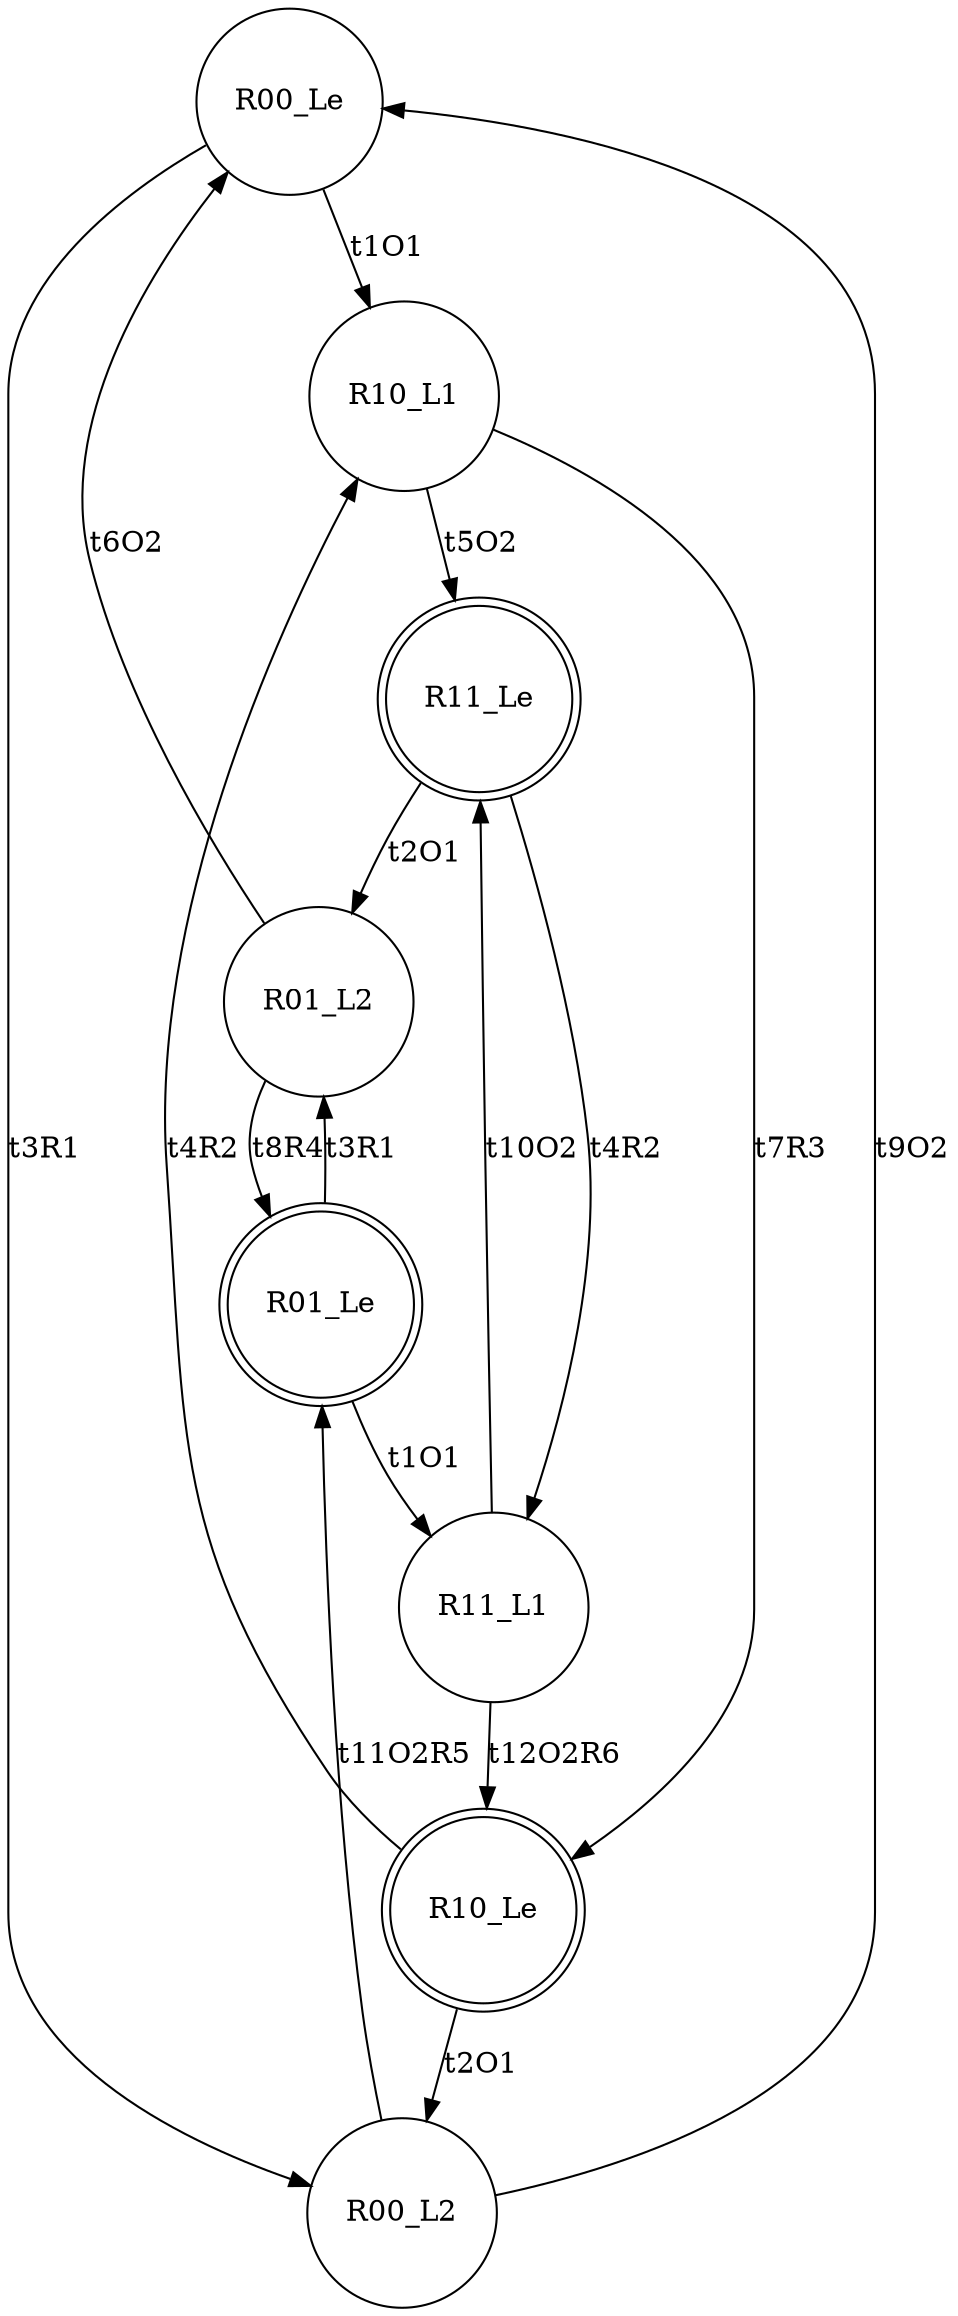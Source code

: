 digraph "SCinput/s2" {
node [shape=circle]; R00_Le ;
node [shape=circle]; R10_L1 ;
node [shape=doublecircle]; R11_Le ;
node [shape=circle]; R01_L2 ;
node [shape=doublecircle]; R01_Le ;
node [shape=circle]; R11_L1 ;
node [shape=doublecircle]; R10_Le ;
node [shape=circle]; R00_L2 ;
R00_Le -> R00_L2 [label=t3R1]
R00_Le -> R10_L1 [label=t1O1]
R10_L1 -> R10_Le [label=t7R3]
R10_L1 -> R11_Le [label=t5O2]
R11_Le -> R11_L1 [label=t4R2]
R11_Le -> R01_L2 [label=t2O1]
R01_L2 -> R01_Le [label=t8R4]
R01_L2 -> R00_Le [label=t6O2]
R01_Le -> R01_L2 [label=t3R1]
R01_Le -> R11_L1 [label=t1O1]
R11_L1 -> R10_Le [label=t12O2R6]
R11_L1 -> R11_Le [label=t10O2]
R10_Le -> R10_L1 [label=t4R2]
R10_Le -> R00_L2 [label=t2O1]
R00_L2 -> R01_Le [label=t11O2R5]
R00_L2 -> R00_Le [label=t9O2]
}